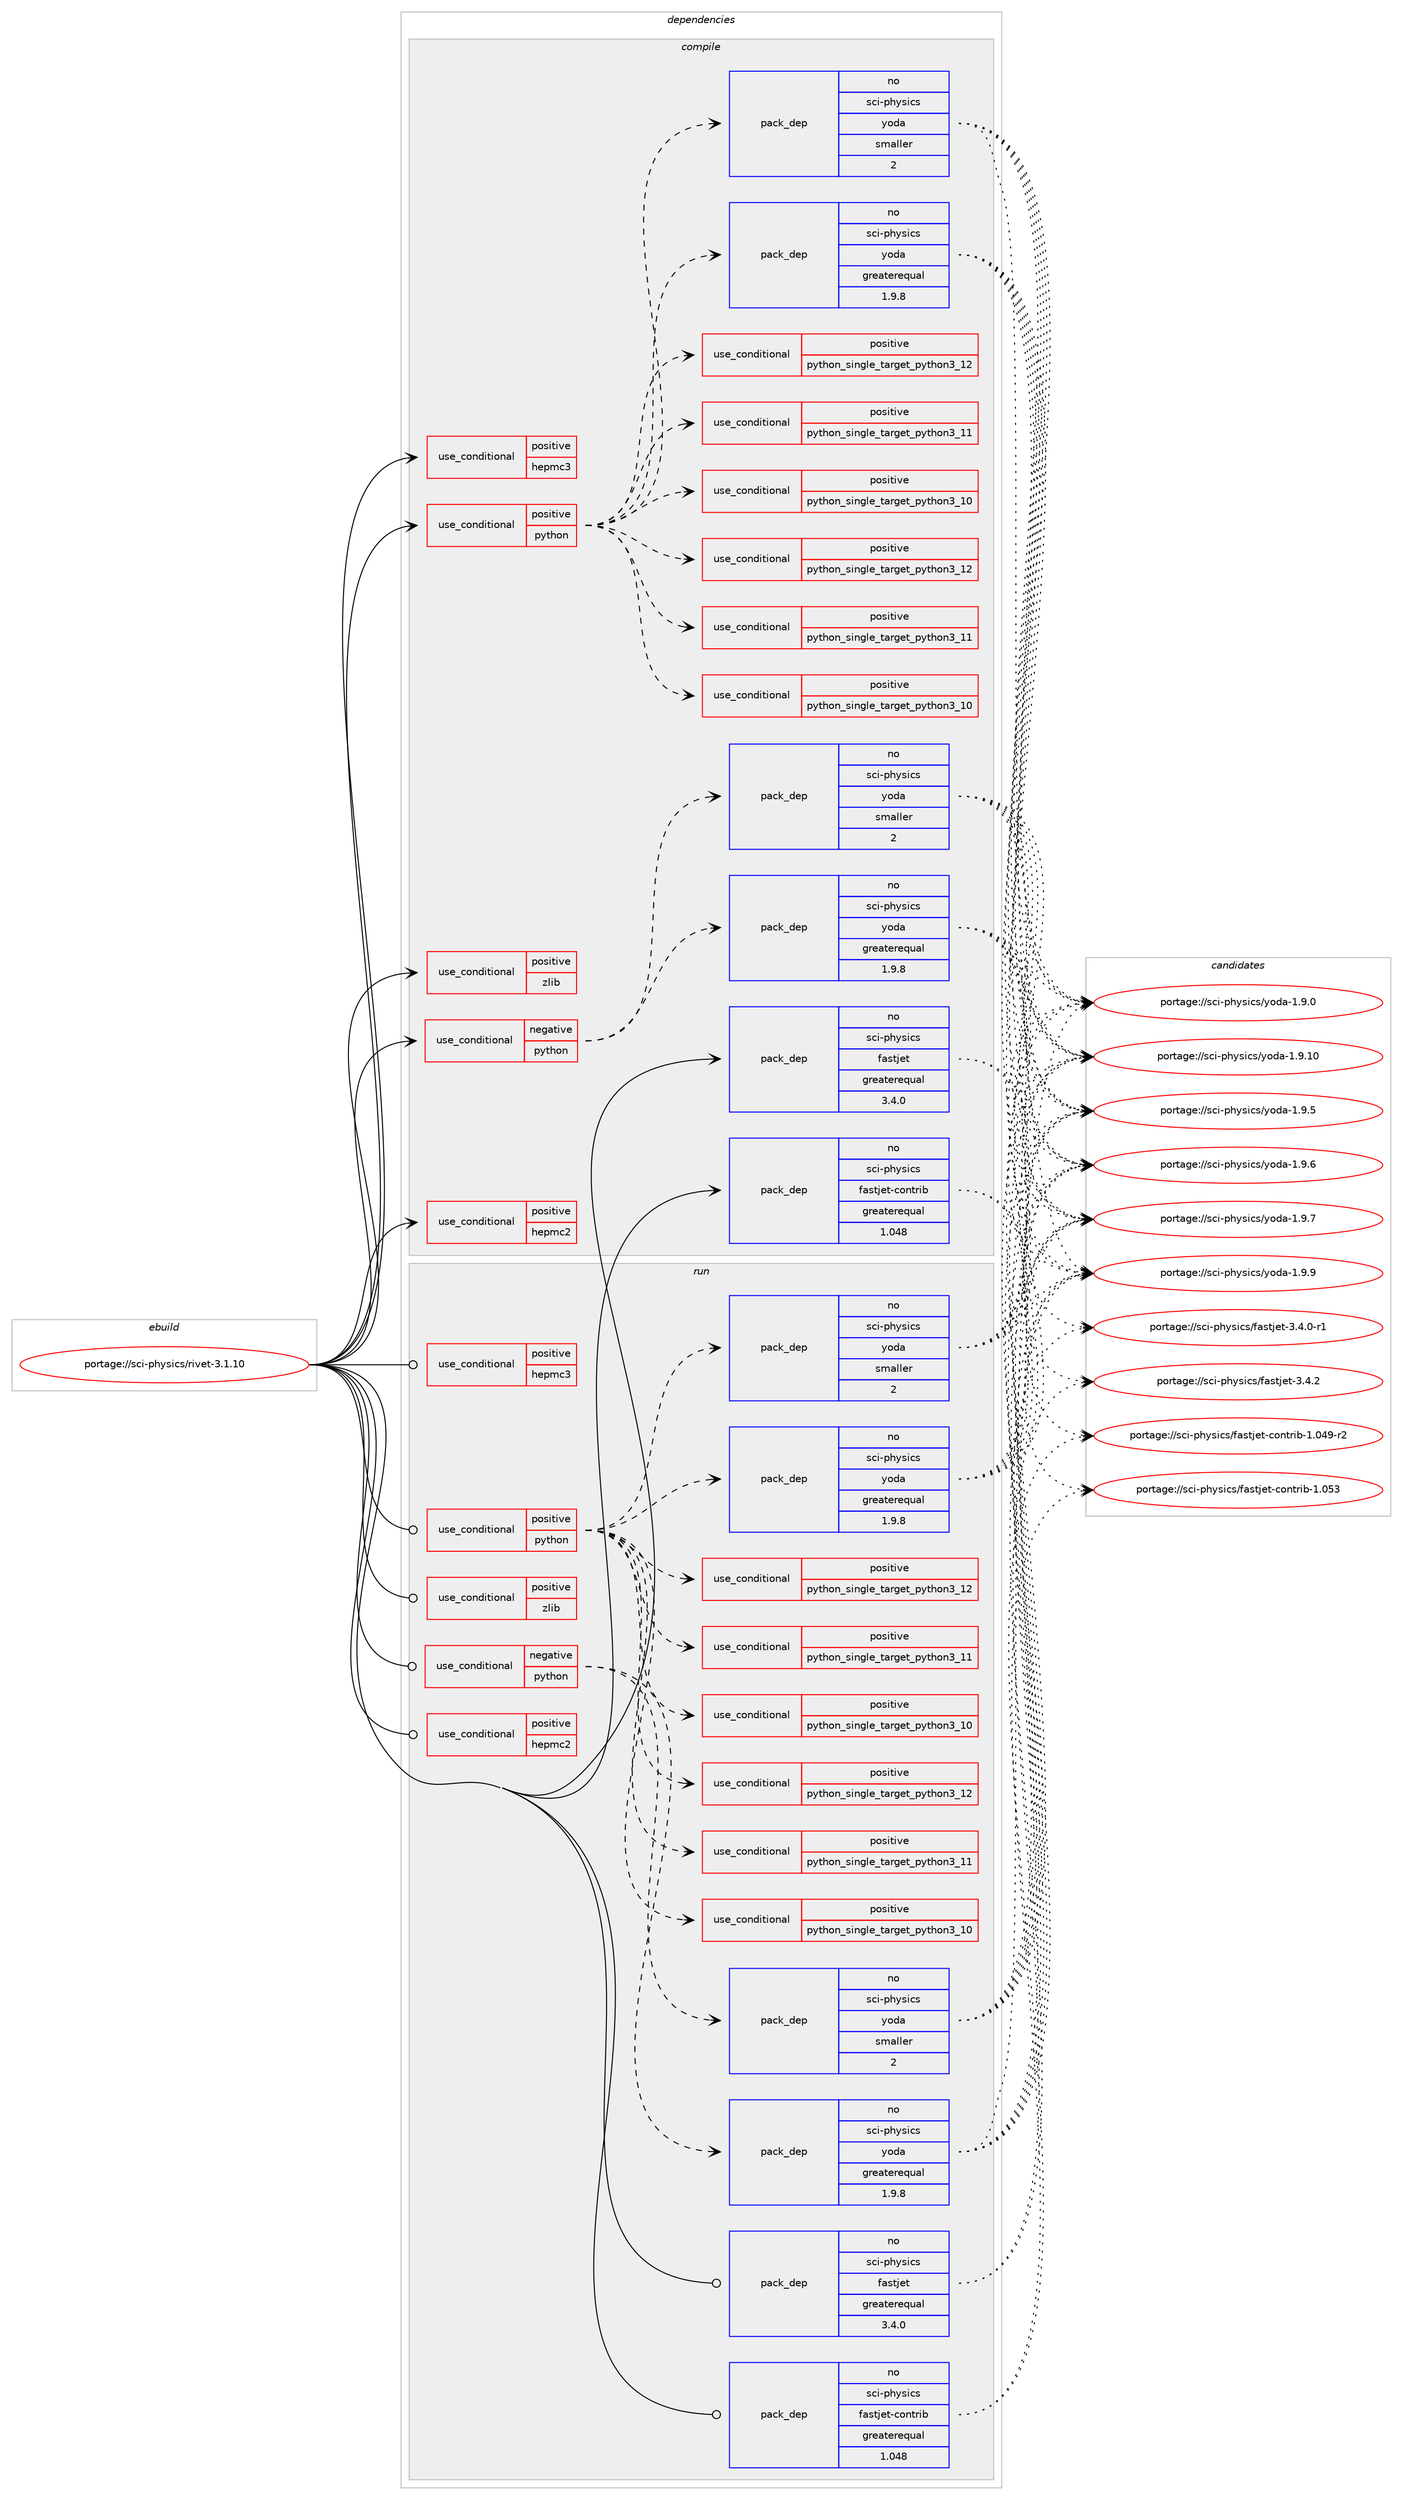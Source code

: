digraph prolog {

# *************
# Graph options
# *************

newrank=true;
concentrate=true;
compound=true;
graph [rankdir=LR,fontname=Helvetica,fontsize=10,ranksep=1.5];#, ranksep=2.5, nodesep=0.2];
edge  [arrowhead=vee];
node  [fontname=Helvetica,fontsize=10];

# **********
# The ebuild
# **********

subgraph cluster_leftcol {
color=gray;
rank=same;
label=<<i>ebuild</i>>;
id [label="portage://sci-physics/rivet-3.1.10", color=red, width=4, href="../sci-physics/rivet-3.1.10.svg"];
}

# ****************
# The dependencies
# ****************

subgraph cluster_midcol {
color=gray;
label=<<i>dependencies</i>>;
subgraph cluster_compile {
fillcolor="#eeeeee";
style=filled;
label=<<i>compile</i>>;
subgraph cond106434 {
dependency205001 [label=<<TABLE BORDER="0" CELLBORDER="1" CELLSPACING="0" CELLPADDING="4"><TR><TD ROWSPAN="3" CELLPADDING="10">use_conditional</TD></TR><TR><TD>negative</TD></TR><TR><TD>python</TD></TR></TABLE>>, shape=none, color=red];
subgraph pack95733 {
dependency205002 [label=<<TABLE BORDER="0" CELLBORDER="1" CELLSPACING="0" CELLPADDING="4" WIDTH="220"><TR><TD ROWSPAN="6" CELLPADDING="30">pack_dep</TD></TR><TR><TD WIDTH="110">no</TD></TR><TR><TD>sci-physics</TD></TR><TR><TD>yoda</TD></TR><TR><TD>greaterequal</TD></TR><TR><TD>1.9.8</TD></TR></TABLE>>, shape=none, color=blue];
}
dependency205001:e -> dependency205002:w [weight=20,style="dashed",arrowhead="vee"];
subgraph pack95734 {
dependency205003 [label=<<TABLE BORDER="0" CELLBORDER="1" CELLSPACING="0" CELLPADDING="4" WIDTH="220"><TR><TD ROWSPAN="6" CELLPADDING="30">pack_dep</TD></TR><TR><TD WIDTH="110">no</TD></TR><TR><TD>sci-physics</TD></TR><TR><TD>yoda</TD></TR><TR><TD>smaller</TD></TR><TR><TD>2</TD></TR></TABLE>>, shape=none, color=blue];
}
dependency205001:e -> dependency205003:w [weight=20,style="dashed",arrowhead="vee"];
}
id:e -> dependency205001:w [weight=20,style="solid",arrowhead="vee"];
subgraph cond106435 {
dependency205004 [label=<<TABLE BORDER="0" CELLBORDER="1" CELLSPACING="0" CELLPADDING="4"><TR><TD ROWSPAN="3" CELLPADDING="10">use_conditional</TD></TR><TR><TD>positive</TD></TR><TR><TD>hepmc2</TD></TR></TABLE>>, shape=none, color=red];
# *** BEGIN UNKNOWN DEPENDENCY TYPE (TODO) ***
# dependency205004 -> package_dependency(portage://sci-physics/rivet-3.1.10,install,no,sci-physics,hepmc,none,[,,],[slot(2),equal],[use(disable(cm),negative),use(enable(gev),positive)])
# *** END UNKNOWN DEPENDENCY TYPE (TODO) ***

}
id:e -> dependency205004:w [weight=20,style="solid",arrowhead="vee"];
subgraph cond106436 {
dependency205005 [label=<<TABLE BORDER="0" CELLBORDER="1" CELLSPACING="0" CELLPADDING="4"><TR><TD ROWSPAN="3" CELLPADDING="10">use_conditional</TD></TR><TR><TD>positive</TD></TR><TR><TD>hepmc3</TD></TR></TABLE>>, shape=none, color=red];
# *** BEGIN UNKNOWN DEPENDENCY TYPE (TODO) ***
# dependency205005 -> package_dependency(portage://sci-physics/rivet-3.1.10,install,no,sci-physics,hepmc,none,[,,],[slot(3),equal],[use(disable(cm),negative),use(enable(gev),positive)])
# *** END UNKNOWN DEPENDENCY TYPE (TODO) ***

}
id:e -> dependency205005:w [weight=20,style="solid",arrowhead="vee"];
subgraph cond106437 {
dependency205006 [label=<<TABLE BORDER="0" CELLBORDER="1" CELLSPACING="0" CELLPADDING="4"><TR><TD ROWSPAN="3" CELLPADDING="10">use_conditional</TD></TR><TR><TD>positive</TD></TR><TR><TD>python</TD></TR></TABLE>>, shape=none, color=red];
subgraph cond106438 {
dependency205007 [label=<<TABLE BORDER="0" CELLBORDER="1" CELLSPACING="0" CELLPADDING="4"><TR><TD ROWSPAN="3" CELLPADDING="10">use_conditional</TD></TR><TR><TD>positive</TD></TR><TR><TD>python_single_target_python3_10</TD></TR></TABLE>>, shape=none, color=red];
# *** BEGIN UNKNOWN DEPENDENCY TYPE (TODO) ***
# dependency205007 -> package_dependency(portage://sci-physics/rivet-3.1.10,install,no,dev-lang,python,none,[,,],[slot(3.10)],[])
# *** END UNKNOWN DEPENDENCY TYPE (TODO) ***

}
dependency205006:e -> dependency205007:w [weight=20,style="dashed",arrowhead="vee"];
subgraph cond106439 {
dependency205008 [label=<<TABLE BORDER="0" CELLBORDER="1" CELLSPACING="0" CELLPADDING="4"><TR><TD ROWSPAN="3" CELLPADDING="10">use_conditional</TD></TR><TR><TD>positive</TD></TR><TR><TD>python_single_target_python3_11</TD></TR></TABLE>>, shape=none, color=red];
# *** BEGIN UNKNOWN DEPENDENCY TYPE (TODO) ***
# dependency205008 -> package_dependency(portage://sci-physics/rivet-3.1.10,install,no,dev-lang,python,none,[,,],[slot(3.11)],[])
# *** END UNKNOWN DEPENDENCY TYPE (TODO) ***

}
dependency205006:e -> dependency205008:w [weight=20,style="dashed",arrowhead="vee"];
subgraph cond106440 {
dependency205009 [label=<<TABLE BORDER="0" CELLBORDER="1" CELLSPACING="0" CELLPADDING="4"><TR><TD ROWSPAN="3" CELLPADDING="10">use_conditional</TD></TR><TR><TD>positive</TD></TR><TR><TD>python_single_target_python3_12</TD></TR></TABLE>>, shape=none, color=red];
# *** BEGIN UNKNOWN DEPENDENCY TYPE (TODO) ***
# dependency205009 -> package_dependency(portage://sci-physics/rivet-3.1.10,install,no,dev-lang,python,none,[,,],[slot(3.12)],[])
# *** END UNKNOWN DEPENDENCY TYPE (TODO) ***

}
dependency205006:e -> dependency205009:w [weight=20,style="dashed",arrowhead="vee"];
subgraph cond106441 {
dependency205010 [label=<<TABLE BORDER="0" CELLBORDER="1" CELLSPACING="0" CELLPADDING="4"><TR><TD ROWSPAN="3" CELLPADDING="10">use_conditional</TD></TR><TR><TD>positive</TD></TR><TR><TD>python_single_target_python3_10</TD></TR></TABLE>>, shape=none, color=red];
# *** BEGIN UNKNOWN DEPENDENCY TYPE (TODO) ***
# dependency205010 -> package_dependency(portage://sci-physics/rivet-3.1.10,install,no,dev-python,matplotlib,none,[,,],[],[use(enable(python_targets_python3_10),negative)])
# *** END UNKNOWN DEPENDENCY TYPE (TODO) ***

}
dependency205006:e -> dependency205010:w [weight=20,style="dashed",arrowhead="vee"];
subgraph cond106442 {
dependency205011 [label=<<TABLE BORDER="0" CELLBORDER="1" CELLSPACING="0" CELLPADDING="4"><TR><TD ROWSPAN="3" CELLPADDING="10">use_conditional</TD></TR><TR><TD>positive</TD></TR><TR><TD>python_single_target_python3_11</TD></TR></TABLE>>, shape=none, color=red];
# *** BEGIN UNKNOWN DEPENDENCY TYPE (TODO) ***
# dependency205011 -> package_dependency(portage://sci-physics/rivet-3.1.10,install,no,dev-python,matplotlib,none,[,,],[],[use(enable(python_targets_python3_11),negative)])
# *** END UNKNOWN DEPENDENCY TYPE (TODO) ***

}
dependency205006:e -> dependency205011:w [weight=20,style="dashed",arrowhead="vee"];
subgraph cond106443 {
dependency205012 [label=<<TABLE BORDER="0" CELLBORDER="1" CELLSPACING="0" CELLPADDING="4"><TR><TD ROWSPAN="3" CELLPADDING="10">use_conditional</TD></TR><TR><TD>positive</TD></TR><TR><TD>python_single_target_python3_12</TD></TR></TABLE>>, shape=none, color=red];
# *** BEGIN UNKNOWN DEPENDENCY TYPE (TODO) ***
# dependency205012 -> package_dependency(portage://sci-physics/rivet-3.1.10,install,no,dev-python,matplotlib,none,[,,],[],[use(enable(python_targets_python3_12),negative)])
# *** END UNKNOWN DEPENDENCY TYPE (TODO) ***

}
dependency205006:e -> dependency205012:w [weight=20,style="dashed",arrowhead="vee"];
subgraph pack95735 {
dependency205013 [label=<<TABLE BORDER="0" CELLBORDER="1" CELLSPACING="0" CELLPADDING="4" WIDTH="220"><TR><TD ROWSPAN="6" CELLPADDING="30">pack_dep</TD></TR><TR><TD WIDTH="110">no</TD></TR><TR><TD>sci-physics</TD></TR><TR><TD>yoda</TD></TR><TR><TD>greaterequal</TD></TR><TR><TD>1.9.8</TD></TR></TABLE>>, shape=none, color=blue];
}
dependency205006:e -> dependency205013:w [weight=20,style="dashed",arrowhead="vee"];
subgraph pack95736 {
dependency205014 [label=<<TABLE BORDER="0" CELLBORDER="1" CELLSPACING="0" CELLPADDING="4" WIDTH="220"><TR><TD ROWSPAN="6" CELLPADDING="30">pack_dep</TD></TR><TR><TD WIDTH="110">no</TD></TR><TR><TD>sci-physics</TD></TR><TR><TD>yoda</TD></TR><TR><TD>smaller</TD></TR><TR><TD>2</TD></TR></TABLE>>, shape=none, color=blue];
}
dependency205006:e -> dependency205014:w [weight=20,style="dashed",arrowhead="vee"];
}
id:e -> dependency205006:w [weight=20,style="solid",arrowhead="vee"];
subgraph cond106444 {
dependency205015 [label=<<TABLE BORDER="0" CELLBORDER="1" CELLSPACING="0" CELLPADDING="4"><TR><TD ROWSPAN="3" CELLPADDING="10">use_conditional</TD></TR><TR><TD>positive</TD></TR><TR><TD>zlib</TD></TR></TABLE>>, shape=none, color=red];
# *** BEGIN UNKNOWN DEPENDENCY TYPE (TODO) ***
# dependency205015 -> package_dependency(portage://sci-physics/rivet-3.1.10,install,no,sys-libs,zlib,none,[,,],[],[])
# *** END UNKNOWN DEPENDENCY TYPE (TODO) ***

}
id:e -> dependency205015:w [weight=20,style="solid",arrowhead="vee"];
# *** BEGIN UNKNOWN DEPENDENCY TYPE (TODO) ***
# id -> package_dependency(portage://sci-physics/rivet-3.1.10,install,no,sci-libs,gsl,none,[,,],[],[])
# *** END UNKNOWN DEPENDENCY TYPE (TODO) ***

subgraph pack95737 {
dependency205016 [label=<<TABLE BORDER="0" CELLBORDER="1" CELLSPACING="0" CELLPADDING="4" WIDTH="220"><TR><TD ROWSPAN="6" CELLPADDING="30">pack_dep</TD></TR><TR><TD WIDTH="110">no</TD></TR><TR><TD>sci-physics</TD></TR><TR><TD>fastjet</TD></TR><TR><TD>greaterequal</TD></TR><TR><TD>3.4.0</TD></TR></TABLE>>, shape=none, color=blue];
}
id:e -> dependency205016:w [weight=20,style="solid",arrowhead="vee"];
subgraph pack95738 {
dependency205017 [label=<<TABLE BORDER="0" CELLBORDER="1" CELLSPACING="0" CELLPADDING="4" WIDTH="220"><TR><TD ROWSPAN="6" CELLPADDING="30">pack_dep</TD></TR><TR><TD WIDTH="110">no</TD></TR><TR><TD>sci-physics</TD></TR><TR><TD>fastjet-contrib</TD></TR><TR><TD>greaterequal</TD></TR><TR><TD>1.048</TD></TR></TABLE>>, shape=none, color=blue];
}
id:e -> dependency205017:w [weight=20,style="solid",arrowhead="vee"];
}
subgraph cluster_compileandrun {
fillcolor="#eeeeee";
style=filled;
label=<<i>compile and run</i>>;
}
subgraph cluster_run {
fillcolor="#eeeeee";
style=filled;
label=<<i>run</i>>;
subgraph cond106445 {
dependency205018 [label=<<TABLE BORDER="0" CELLBORDER="1" CELLSPACING="0" CELLPADDING="4"><TR><TD ROWSPAN="3" CELLPADDING="10">use_conditional</TD></TR><TR><TD>negative</TD></TR><TR><TD>python</TD></TR></TABLE>>, shape=none, color=red];
subgraph pack95739 {
dependency205019 [label=<<TABLE BORDER="0" CELLBORDER="1" CELLSPACING="0" CELLPADDING="4" WIDTH="220"><TR><TD ROWSPAN="6" CELLPADDING="30">pack_dep</TD></TR><TR><TD WIDTH="110">no</TD></TR><TR><TD>sci-physics</TD></TR><TR><TD>yoda</TD></TR><TR><TD>greaterequal</TD></TR><TR><TD>1.9.8</TD></TR></TABLE>>, shape=none, color=blue];
}
dependency205018:e -> dependency205019:w [weight=20,style="dashed",arrowhead="vee"];
subgraph pack95740 {
dependency205020 [label=<<TABLE BORDER="0" CELLBORDER="1" CELLSPACING="0" CELLPADDING="4" WIDTH="220"><TR><TD ROWSPAN="6" CELLPADDING="30">pack_dep</TD></TR><TR><TD WIDTH="110">no</TD></TR><TR><TD>sci-physics</TD></TR><TR><TD>yoda</TD></TR><TR><TD>smaller</TD></TR><TR><TD>2</TD></TR></TABLE>>, shape=none, color=blue];
}
dependency205018:e -> dependency205020:w [weight=20,style="dashed",arrowhead="vee"];
}
id:e -> dependency205018:w [weight=20,style="solid",arrowhead="odot"];
subgraph cond106446 {
dependency205021 [label=<<TABLE BORDER="0" CELLBORDER="1" CELLSPACING="0" CELLPADDING="4"><TR><TD ROWSPAN="3" CELLPADDING="10">use_conditional</TD></TR><TR><TD>positive</TD></TR><TR><TD>hepmc2</TD></TR></TABLE>>, shape=none, color=red];
# *** BEGIN UNKNOWN DEPENDENCY TYPE (TODO) ***
# dependency205021 -> package_dependency(portage://sci-physics/rivet-3.1.10,run,no,sci-physics,hepmc,none,[,,],[slot(2),equal],[use(disable(cm),negative),use(enable(gev),positive)])
# *** END UNKNOWN DEPENDENCY TYPE (TODO) ***

}
id:e -> dependency205021:w [weight=20,style="solid",arrowhead="odot"];
subgraph cond106447 {
dependency205022 [label=<<TABLE BORDER="0" CELLBORDER="1" CELLSPACING="0" CELLPADDING="4"><TR><TD ROWSPAN="3" CELLPADDING="10">use_conditional</TD></TR><TR><TD>positive</TD></TR><TR><TD>hepmc3</TD></TR></TABLE>>, shape=none, color=red];
# *** BEGIN UNKNOWN DEPENDENCY TYPE (TODO) ***
# dependency205022 -> package_dependency(portage://sci-physics/rivet-3.1.10,run,no,sci-physics,hepmc,none,[,,],[slot(3),equal],[use(disable(cm),negative),use(enable(gev),positive)])
# *** END UNKNOWN DEPENDENCY TYPE (TODO) ***

}
id:e -> dependency205022:w [weight=20,style="solid",arrowhead="odot"];
subgraph cond106448 {
dependency205023 [label=<<TABLE BORDER="0" CELLBORDER="1" CELLSPACING="0" CELLPADDING="4"><TR><TD ROWSPAN="3" CELLPADDING="10">use_conditional</TD></TR><TR><TD>positive</TD></TR><TR><TD>python</TD></TR></TABLE>>, shape=none, color=red];
subgraph cond106449 {
dependency205024 [label=<<TABLE BORDER="0" CELLBORDER="1" CELLSPACING="0" CELLPADDING="4"><TR><TD ROWSPAN="3" CELLPADDING="10">use_conditional</TD></TR><TR><TD>positive</TD></TR><TR><TD>python_single_target_python3_10</TD></TR></TABLE>>, shape=none, color=red];
# *** BEGIN UNKNOWN DEPENDENCY TYPE (TODO) ***
# dependency205024 -> package_dependency(portage://sci-physics/rivet-3.1.10,run,no,dev-lang,python,none,[,,],[slot(3.10)],[])
# *** END UNKNOWN DEPENDENCY TYPE (TODO) ***

}
dependency205023:e -> dependency205024:w [weight=20,style="dashed",arrowhead="vee"];
subgraph cond106450 {
dependency205025 [label=<<TABLE BORDER="0" CELLBORDER="1" CELLSPACING="0" CELLPADDING="4"><TR><TD ROWSPAN="3" CELLPADDING="10">use_conditional</TD></TR><TR><TD>positive</TD></TR><TR><TD>python_single_target_python3_11</TD></TR></TABLE>>, shape=none, color=red];
# *** BEGIN UNKNOWN DEPENDENCY TYPE (TODO) ***
# dependency205025 -> package_dependency(portage://sci-physics/rivet-3.1.10,run,no,dev-lang,python,none,[,,],[slot(3.11)],[])
# *** END UNKNOWN DEPENDENCY TYPE (TODO) ***

}
dependency205023:e -> dependency205025:w [weight=20,style="dashed",arrowhead="vee"];
subgraph cond106451 {
dependency205026 [label=<<TABLE BORDER="0" CELLBORDER="1" CELLSPACING="0" CELLPADDING="4"><TR><TD ROWSPAN="3" CELLPADDING="10">use_conditional</TD></TR><TR><TD>positive</TD></TR><TR><TD>python_single_target_python3_12</TD></TR></TABLE>>, shape=none, color=red];
# *** BEGIN UNKNOWN DEPENDENCY TYPE (TODO) ***
# dependency205026 -> package_dependency(portage://sci-physics/rivet-3.1.10,run,no,dev-lang,python,none,[,,],[slot(3.12)],[])
# *** END UNKNOWN DEPENDENCY TYPE (TODO) ***

}
dependency205023:e -> dependency205026:w [weight=20,style="dashed",arrowhead="vee"];
subgraph cond106452 {
dependency205027 [label=<<TABLE BORDER="0" CELLBORDER="1" CELLSPACING="0" CELLPADDING="4"><TR><TD ROWSPAN="3" CELLPADDING="10">use_conditional</TD></TR><TR><TD>positive</TD></TR><TR><TD>python_single_target_python3_10</TD></TR></TABLE>>, shape=none, color=red];
# *** BEGIN UNKNOWN DEPENDENCY TYPE (TODO) ***
# dependency205027 -> package_dependency(portage://sci-physics/rivet-3.1.10,run,no,dev-python,matplotlib,none,[,,],[],[use(enable(python_targets_python3_10),negative)])
# *** END UNKNOWN DEPENDENCY TYPE (TODO) ***

}
dependency205023:e -> dependency205027:w [weight=20,style="dashed",arrowhead="vee"];
subgraph cond106453 {
dependency205028 [label=<<TABLE BORDER="0" CELLBORDER="1" CELLSPACING="0" CELLPADDING="4"><TR><TD ROWSPAN="3" CELLPADDING="10">use_conditional</TD></TR><TR><TD>positive</TD></TR><TR><TD>python_single_target_python3_11</TD></TR></TABLE>>, shape=none, color=red];
# *** BEGIN UNKNOWN DEPENDENCY TYPE (TODO) ***
# dependency205028 -> package_dependency(portage://sci-physics/rivet-3.1.10,run,no,dev-python,matplotlib,none,[,,],[],[use(enable(python_targets_python3_11),negative)])
# *** END UNKNOWN DEPENDENCY TYPE (TODO) ***

}
dependency205023:e -> dependency205028:w [weight=20,style="dashed",arrowhead="vee"];
subgraph cond106454 {
dependency205029 [label=<<TABLE BORDER="0" CELLBORDER="1" CELLSPACING="0" CELLPADDING="4"><TR><TD ROWSPAN="3" CELLPADDING="10">use_conditional</TD></TR><TR><TD>positive</TD></TR><TR><TD>python_single_target_python3_12</TD></TR></TABLE>>, shape=none, color=red];
# *** BEGIN UNKNOWN DEPENDENCY TYPE (TODO) ***
# dependency205029 -> package_dependency(portage://sci-physics/rivet-3.1.10,run,no,dev-python,matplotlib,none,[,,],[],[use(enable(python_targets_python3_12),negative)])
# *** END UNKNOWN DEPENDENCY TYPE (TODO) ***

}
dependency205023:e -> dependency205029:w [weight=20,style="dashed",arrowhead="vee"];
subgraph pack95741 {
dependency205030 [label=<<TABLE BORDER="0" CELLBORDER="1" CELLSPACING="0" CELLPADDING="4" WIDTH="220"><TR><TD ROWSPAN="6" CELLPADDING="30">pack_dep</TD></TR><TR><TD WIDTH="110">no</TD></TR><TR><TD>sci-physics</TD></TR><TR><TD>yoda</TD></TR><TR><TD>greaterequal</TD></TR><TR><TD>1.9.8</TD></TR></TABLE>>, shape=none, color=blue];
}
dependency205023:e -> dependency205030:w [weight=20,style="dashed",arrowhead="vee"];
subgraph pack95742 {
dependency205031 [label=<<TABLE BORDER="0" CELLBORDER="1" CELLSPACING="0" CELLPADDING="4" WIDTH="220"><TR><TD ROWSPAN="6" CELLPADDING="30">pack_dep</TD></TR><TR><TD WIDTH="110">no</TD></TR><TR><TD>sci-physics</TD></TR><TR><TD>yoda</TD></TR><TR><TD>smaller</TD></TR><TR><TD>2</TD></TR></TABLE>>, shape=none, color=blue];
}
dependency205023:e -> dependency205031:w [weight=20,style="dashed",arrowhead="vee"];
}
id:e -> dependency205023:w [weight=20,style="solid",arrowhead="odot"];
subgraph cond106455 {
dependency205032 [label=<<TABLE BORDER="0" CELLBORDER="1" CELLSPACING="0" CELLPADDING="4"><TR><TD ROWSPAN="3" CELLPADDING="10">use_conditional</TD></TR><TR><TD>positive</TD></TR><TR><TD>zlib</TD></TR></TABLE>>, shape=none, color=red];
# *** BEGIN UNKNOWN DEPENDENCY TYPE (TODO) ***
# dependency205032 -> package_dependency(portage://sci-physics/rivet-3.1.10,run,no,sys-libs,zlib,none,[,,],[],[])
# *** END UNKNOWN DEPENDENCY TYPE (TODO) ***

}
id:e -> dependency205032:w [weight=20,style="solid",arrowhead="odot"];
# *** BEGIN UNKNOWN DEPENDENCY TYPE (TODO) ***
# id -> package_dependency(portage://sci-physics/rivet-3.1.10,run,no,sci-libs,gsl,none,[,,],[],[])
# *** END UNKNOWN DEPENDENCY TYPE (TODO) ***

subgraph pack95743 {
dependency205033 [label=<<TABLE BORDER="0" CELLBORDER="1" CELLSPACING="0" CELLPADDING="4" WIDTH="220"><TR><TD ROWSPAN="6" CELLPADDING="30">pack_dep</TD></TR><TR><TD WIDTH="110">no</TD></TR><TR><TD>sci-physics</TD></TR><TR><TD>fastjet</TD></TR><TR><TD>greaterequal</TD></TR><TR><TD>3.4.0</TD></TR></TABLE>>, shape=none, color=blue];
}
id:e -> dependency205033:w [weight=20,style="solid",arrowhead="odot"];
subgraph pack95744 {
dependency205034 [label=<<TABLE BORDER="0" CELLBORDER="1" CELLSPACING="0" CELLPADDING="4" WIDTH="220"><TR><TD ROWSPAN="6" CELLPADDING="30">pack_dep</TD></TR><TR><TD WIDTH="110">no</TD></TR><TR><TD>sci-physics</TD></TR><TR><TD>fastjet-contrib</TD></TR><TR><TD>greaterequal</TD></TR><TR><TD>1.048</TD></TR></TABLE>>, shape=none, color=blue];
}
id:e -> dependency205034:w [weight=20,style="solid",arrowhead="odot"];
}
}

# **************
# The candidates
# **************

subgraph cluster_choices {
rank=same;
color=gray;
label=<<i>candidates</i>>;

subgraph choice95733 {
color=black;
nodesep=1;
choice1159910545112104121115105991154712111110097454946574648 [label="portage://sci-physics/yoda-1.9.0", color=red, width=4,href="../sci-physics/yoda-1.9.0.svg"];
choice115991054511210412111510599115471211111009745494657464948 [label="portage://sci-physics/yoda-1.9.10", color=red, width=4,href="../sci-physics/yoda-1.9.10.svg"];
choice1159910545112104121115105991154712111110097454946574653 [label="portage://sci-physics/yoda-1.9.5", color=red, width=4,href="../sci-physics/yoda-1.9.5.svg"];
choice1159910545112104121115105991154712111110097454946574654 [label="portage://sci-physics/yoda-1.9.6", color=red, width=4,href="../sci-physics/yoda-1.9.6.svg"];
choice1159910545112104121115105991154712111110097454946574655 [label="portage://sci-physics/yoda-1.9.7", color=red, width=4,href="../sci-physics/yoda-1.9.7.svg"];
choice1159910545112104121115105991154712111110097454946574657 [label="portage://sci-physics/yoda-1.9.9", color=red, width=4,href="../sci-physics/yoda-1.9.9.svg"];
dependency205002:e -> choice1159910545112104121115105991154712111110097454946574648:w [style=dotted,weight="100"];
dependency205002:e -> choice115991054511210412111510599115471211111009745494657464948:w [style=dotted,weight="100"];
dependency205002:e -> choice1159910545112104121115105991154712111110097454946574653:w [style=dotted,weight="100"];
dependency205002:e -> choice1159910545112104121115105991154712111110097454946574654:w [style=dotted,weight="100"];
dependency205002:e -> choice1159910545112104121115105991154712111110097454946574655:w [style=dotted,weight="100"];
dependency205002:e -> choice1159910545112104121115105991154712111110097454946574657:w [style=dotted,weight="100"];
}
subgraph choice95734 {
color=black;
nodesep=1;
choice1159910545112104121115105991154712111110097454946574648 [label="portage://sci-physics/yoda-1.9.0", color=red, width=4,href="../sci-physics/yoda-1.9.0.svg"];
choice115991054511210412111510599115471211111009745494657464948 [label="portage://sci-physics/yoda-1.9.10", color=red, width=4,href="../sci-physics/yoda-1.9.10.svg"];
choice1159910545112104121115105991154712111110097454946574653 [label="portage://sci-physics/yoda-1.9.5", color=red, width=4,href="../sci-physics/yoda-1.9.5.svg"];
choice1159910545112104121115105991154712111110097454946574654 [label="portage://sci-physics/yoda-1.9.6", color=red, width=4,href="../sci-physics/yoda-1.9.6.svg"];
choice1159910545112104121115105991154712111110097454946574655 [label="portage://sci-physics/yoda-1.9.7", color=red, width=4,href="../sci-physics/yoda-1.9.7.svg"];
choice1159910545112104121115105991154712111110097454946574657 [label="portage://sci-physics/yoda-1.9.9", color=red, width=4,href="../sci-physics/yoda-1.9.9.svg"];
dependency205003:e -> choice1159910545112104121115105991154712111110097454946574648:w [style=dotted,weight="100"];
dependency205003:e -> choice115991054511210412111510599115471211111009745494657464948:w [style=dotted,weight="100"];
dependency205003:e -> choice1159910545112104121115105991154712111110097454946574653:w [style=dotted,weight="100"];
dependency205003:e -> choice1159910545112104121115105991154712111110097454946574654:w [style=dotted,weight="100"];
dependency205003:e -> choice1159910545112104121115105991154712111110097454946574655:w [style=dotted,weight="100"];
dependency205003:e -> choice1159910545112104121115105991154712111110097454946574657:w [style=dotted,weight="100"];
}
subgraph choice95735 {
color=black;
nodesep=1;
choice1159910545112104121115105991154712111110097454946574648 [label="portage://sci-physics/yoda-1.9.0", color=red, width=4,href="../sci-physics/yoda-1.9.0.svg"];
choice115991054511210412111510599115471211111009745494657464948 [label="portage://sci-physics/yoda-1.9.10", color=red, width=4,href="../sci-physics/yoda-1.9.10.svg"];
choice1159910545112104121115105991154712111110097454946574653 [label="portage://sci-physics/yoda-1.9.5", color=red, width=4,href="../sci-physics/yoda-1.9.5.svg"];
choice1159910545112104121115105991154712111110097454946574654 [label="portage://sci-physics/yoda-1.9.6", color=red, width=4,href="../sci-physics/yoda-1.9.6.svg"];
choice1159910545112104121115105991154712111110097454946574655 [label="portage://sci-physics/yoda-1.9.7", color=red, width=4,href="../sci-physics/yoda-1.9.7.svg"];
choice1159910545112104121115105991154712111110097454946574657 [label="portage://sci-physics/yoda-1.9.9", color=red, width=4,href="../sci-physics/yoda-1.9.9.svg"];
dependency205013:e -> choice1159910545112104121115105991154712111110097454946574648:w [style=dotted,weight="100"];
dependency205013:e -> choice115991054511210412111510599115471211111009745494657464948:w [style=dotted,weight="100"];
dependency205013:e -> choice1159910545112104121115105991154712111110097454946574653:w [style=dotted,weight="100"];
dependency205013:e -> choice1159910545112104121115105991154712111110097454946574654:w [style=dotted,weight="100"];
dependency205013:e -> choice1159910545112104121115105991154712111110097454946574655:w [style=dotted,weight="100"];
dependency205013:e -> choice1159910545112104121115105991154712111110097454946574657:w [style=dotted,weight="100"];
}
subgraph choice95736 {
color=black;
nodesep=1;
choice1159910545112104121115105991154712111110097454946574648 [label="portage://sci-physics/yoda-1.9.0", color=red, width=4,href="../sci-physics/yoda-1.9.0.svg"];
choice115991054511210412111510599115471211111009745494657464948 [label="portage://sci-physics/yoda-1.9.10", color=red, width=4,href="../sci-physics/yoda-1.9.10.svg"];
choice1159910545112104121115105991154712111110097454946574653 [label="portage://sci-physics/yoda-1.9.5", color=red, width=4,href="../sci-physics/yoda-1.9.5.svg"];
choice1159910545112104121115105991154712111110097454946574654 [label="portage://sci-physics/yoda-1.9.6", color=red, width=4,href="../sci-physics/yoda-1.9.6.svg"];
choice1159910545112104121115105991154712111110097454946574655 [label="portage://sci-physics/yoda-1.9.7", color=red, width=4,href="../sci-physics/yoda-1.9.7.svg"];
choice1159910545112104121115105991154712111110097454946574657 [label="portage://sci-physics/yoda-1.9.9", color=red, width=4,href="../sci-physics/yoda-1.9.9.svg"];
dependency205014:e -> choice1159910545112104121115105991154712111110097454946574648:w [style=dotted,weight="100"];
dependency205014:e -> choice115991054511210412111510599115471211111009745494657464948:w [style=dotted,weight="100"];
dependency205014:e -> choice1159910545112104121115105991154712111110097454946574653:w [style=dotted,weight="100"];
dependency205014:e -> choice1159910545112104121115105991154712111110097454946574654:w [style=dotted,weight="100"];
dependency205014:e -> choice1159910545112104121115105991154712111110097454946574655:w [style=dotted,weight="100"];
dependency205014:e -> choice1159910545112104121115105991154712111110097454946574657:w [style=dotted,weight="100"];
}
subgraph choice95737 {
color=black;
nodesep=1;
choice11599105451121041211151059911547102971151161061011164551465246484511449 [label="portage://sci-physics/fastjet-3.4.0-r1", color=red, width=4,href="../sci-physics/fastjet-3.4.0-r1.svg"];
choice1159910545112104121115105991154710297115116106101116455146524650 [label="portage://sci-physics/fastjet-3.4.2", color=red, width=4,href="../sci-physics/fastjet-3.4.2.svg"];
dependency205016:e -> choice11599105451121041211151059911547102971151161061011164551465246484511449:w [style=dotted,weight="100"];
dependency205016:e -> choice1159910545112104121115105991154710297115116106101116455146524650:w [style=dotted,weight="100"];
}
subgraph choice95738 {
color=black;
nodesep=1;
choice11599105451121041211151059911547102971151161061011164599111110116114105984549464852574511450 [label="portage://sci-physics/fastjet-contrib-1.049-r2", color=red, width=4,href="../sci-physics/fastjet-contrib-1.049-r2.svg"];
choice1159910545112104121115105991154710297115116106101116459911111011611410598454946485351 [label="portage://sci-physics/fastjet-contrib-1.053", color=red, width=4,href="../sci-physics/fastjet-contrib-1.053.svg"];
dependency205017:e -> choice11599105451121041211151059911547102971151161061011164599111110116114105984549464852574511450:w [style=dotted,weight="100"];
dependency205017:e -> choice1159910545112104121115105991154710297115116106101116459911111011611410598454946485351:w [style=dotted,weight="100"];
}
subgraph choice95739 {
color=black;
nodesep=1;
choice1159910545112104121115105991154712111110097454946574648 [label="portage://sci-physics/yoda-1.9.0", color=red, width=4,href="../sci-physics/yoda-1.9.0.svg"];
choice115991054511210412111510599115471211111009745494657464948 [label="portage://sci-physics/yoda-1.9.10", color=red, width=4,href="../sci-physics/yoda-1.9.10.svg"];
choice1159910545112104121115105991154712111110097454946574653 [label="portage://sci-physics/yoda-1.9.5", color=red, width=4,href="../sci-physics/yoda-1.9.5.svg"];
choice1159910545112104121115105991154712111110097454946574654 [label="portage://sci-physics/yoda-1.9.6", color=red, width=4,href="../sci-physics/yoda-1.9.6.svg"];
choice1159910545112104121115105991154712111110097454946574655 [label="portage://sci-physics/yoda-1.9.7", color=red, width=4,href="../sci-physics/yoda-1.9.7.svg"];
choice1159910545112104121115105991154712111110097454946574657 [label="portage://sci-physics/yoda-1.9.9", color=red, width=4,href="../sci-physics/yoda-1.9.9.svg"];
dependency205019:e -> choice1159910545112104121115105991154712111110097454946574648:w [style=dotted,weight="100"];
dependency205019:e -> choice115991054511210412111510599115471211111009745494657464948:w [style=dotted,weight="100"];
dependency205019:e -> choice1159910545112104121115105991154712111110097454946574653:w [style=dotted,weight="100"];
dependency205019:e -> choice1159910545112104121115105991154712111110097454946574654:w [style=dotted,weight="100"];
dependency205019:e -> choice1159910545112104121115105991154712111110097454946574655:w [style=dotted,weight="100"];
dependency205019:e -> choice1159910545112104121115105991154712111110097454946574657:w [style=dotted,weight="100"];
}
subgraph choice95740 {
color=black;
nodesep=1;
choice1159910545112104121115105991154712111110097454946574648 [label="portage://sci-physics/yoda-1.9.0", color=red, width=4,href="../sci-physics/yoda-1.9.0.svg"];
choice115991054511210412111510599115471211111009745494657464948 [label="portage://sci-physics/yoda-1.9.10", color=red, width=4,href="../sci-physics/yoda-1.9.10.svg"];
choice1159910545112104121115105991154712111110097454946574653 [label="portage://sci-physics/yoda-1.9.5", color=red, width=4,href="../sci-physics/yoda-1.9.5.svg"];
choice1159910545112104121115105991154712111110097454946574654 [label="portage://sci-physics/yoda-1.9.6", color=red, width=4,href="../sci-physics/yoda-1.9.6.svg"];
choice1159910545112104121115105991154712111110097454946574655 [label="portage://sci-physics/yoda-1.9.7", color=red, width=4,href="../sci-physics/yoda-1.9.7.svg"];
choice1159910545112104121115105991154712111110097454946574657 [label="portage://sci-physics/yoda-1.9.9", color=red, width=4,href="../sci-physics/yoda-1.9.9.svg"];
dependency205020:e -> choice1159910545112104121115105991154712111110097454946574648:w [style=dotted,weight="100"];
dependency205020:e -> choice115991054511210412111510599115471211111009745494657464948:w [style=dotted,weight="100"];
dependency205020:e -> choice1159910545112104121115105991154712111110097454946574653:w [style=dotted,weight="100"];
dependency205020:e -> choice1159910545112104121115105991154712111110097454946574654:w [style=dotted,weight="100"];
dependency205020:e -> choice1159910545112104121115105991154712111110097454946574655:w [style=dotted,weight="100"];
dependency205020:e -> choice1159910545112104121115105991154712111110097454946574657:w [style=dotted,weight="100"];
}
subgraph choice95741 {
color=black;
nodesep=1;
choice1159910545112104121115105991154712111110097454946574648 [label="portage://sci-physics/yoda-1.9.0", color=red, width=4,href="../sci-physics/yoda-1.9.0.svg"];
choice115991054511210412111510599115471211111009745494657464948 [label="portage://sci-physics/yoda-1.9.10", color=red, width=4,href="../sci-physics/yoda-1.9.10.svg"];
choice1159910545112104121115105991154712111110097454946574653 [label="portage://sci-physics/yoda-1.9.5", color=red, width=4,href="../sci-physics/yoda-1.9.5.svg"];
choice1159910545112104121115105991154712111110097454946574654 [label="portage://sci-physics/yoda-1.9.6", color=red, width=4,href="../sci-physics/yoda-1.9.6.svg"];
choice1159910545112104121115105991154712111110097454946574655 [label="portage://sci-physics/yoda-1.9.7", color=red, width=4,href="../sci-physics/yoda-1.9.7.svg"];
choice1159910545112104121115105991154712111110097454946574657 [label="portage://sci-physics/yoda-1.9.9", color=red, width=4,href="../sci-physics/yoda-1.9.9.svg"];
dependency205030:e -> choice1159910545112104121115105991154712111110097454946574648:w [style=dotted,weight="100"];
dependency205030:e -> choice115991054511210412111510599115471211111009745494657464948:w [style=dotted,weight="100"];
dependency205030:e -> choice1159910545112104121115105991154712111110097454946574653:w [style=dotted,weight="100"];
dependency205030:e -> choice1159910545112104121115105991154712111110097454946574654:w [style=dotted,weight="100"];
dependency205030:e -> choice1159910545112104121115105991154712111110097454946574655:w [style=dotted,weight="100"];
dependency205030:e -> choice1159910545112104121115105991154712111110097454946574657:w [style=dotted,weight="100"];
}
subgraph choice95742 {
color=black;
nodesep=1;
choice1159910545112104121115105991154712111110097454946574648 [label="portage://sci-physics/yoda-1.9.0", color=red, width=4,href="../sci-physics/yoda-1.9.0.svg"];
choice115991054511210412111510599115471211111009745494657464948 [label="portage://sci-physics/yoda-1.9.10", color=red, width=4,href="../sci-physics/yoda-1.9.10.svg"];
choice1159910545112104121115105991154712111110097454946574653 [label="portage://sci-physics/yoda-1.9.5", color=red, width=4,href="../sci-physics/yoda-1.9.5.svg"];
choice1159910545112104121115105991154712111110097454946574654 [label="portage://sci-physics/yoda-1.9.6", color=red, width=4,href="../sci-physics/yoda-1.9.6.svg"];
choice1159910545112104121115105991154712111110097454946574655 [label="portage://sci-physics/yoda-1.9.7", color=red, width=4,href="../sci-physics/yoda-1.9.7.svg"];
choice1159910545112104121115105991154712111110097454946574657 [label="portage://sci-physics/yoda-1.9.9", color=red, width=4,href="../sci-physics/yoda-1.9.9.svg"];
dependency205031:e -> choice1159910545112104121115105991154712111110097454946574648:w [style=dotted,weight="100"];
dependency205031:e -> choice115991054511210412111510599115471211111009745494657464948:w [style=dotted,weight="100"];
dependency205031:e -> choice1159910545112104121115105991154712111110097454946574653:w [style=dotted,weight="100"];
dependency205031:e -> choice1159910545112104121115105991154712111110097454946574654:w [style=dotted,weight="100"];
dependency205031:e -> choice1159910545112104121115105991154712111110097454946574655:w [style=dotted,weight="100"];
dependency205031:e -> choice1159910545112104121115105991154712111110097454946574657:w [style=dotted,weight="100"];
}
subgraph choice95743 {
color=black;
nodesep=1;
choice11599105451121041211151059911547102971151161061011164551465246484511449 [label="portage://sci-physics/fastjet-3.4.0-r1", color=red, width=4,href="../sci-physics/fastjet-3.4.0-r1.svg"];
choice1159910545112104121115105991154710297115116106101116455146524650 [label="portage://sci-physics/fastjet-3.4.2", color=red, width=4,href="../sci-physics/fastjet-3.4.2.svg"];
dependency205033:e -> choice11599105451121041211151059911547102971151161061011164551465246484511449:w [style=dotted,weight="100"];
dependency205033:e -> choice1159910545112104121115105991154710297115116106101116455146524650:w [style=dotted,weight="100"];
}
subgraph choice95744 {
color=black;
nodesep=1;
choice11599105451121041211151059911547102971151161061011164599111110116114105984549464852574511450 [label="portage://sci-physics/fastjet-contrib-1.049-r2", color=red, width=4,href="../sci-physics/fastjet-contrib-1.049-r2.svg"];
choice1159910545112104121115105991154710297115116106101116459911111011611410598454946485351 [label="portage://sci-physics/fastjet-contrib-1.053", color=red, width=4,href="../sci-physics/fastjet-contrib-1.053.svg"];
dependency205034:e -> choice11599105451121041211151059911547102971151161061011164599111110116114105984549464852574511450:w [style=dotted,weight="100"];
dependency205034:e -> choice1159910545112104121115105991154710297115116106101116459911111011611410598454946485351:w [style=dotted,weight="100"];
}
}

}
